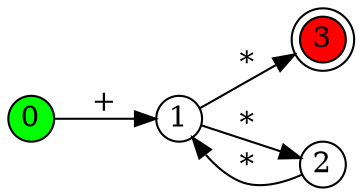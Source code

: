 digraph g
{
rankdir=LR
node [shape=circle fixedsize=true width=0.3]
0 [fillcolor=green; style=filled;]
3 [fillcolor=red; style=filled; shape=doublecircle]
0 -> 1 [label="+"]
1 -> 2 [label="*"]
2 -> 1 [label="*"]
1 -> 3 [label="*"]
}